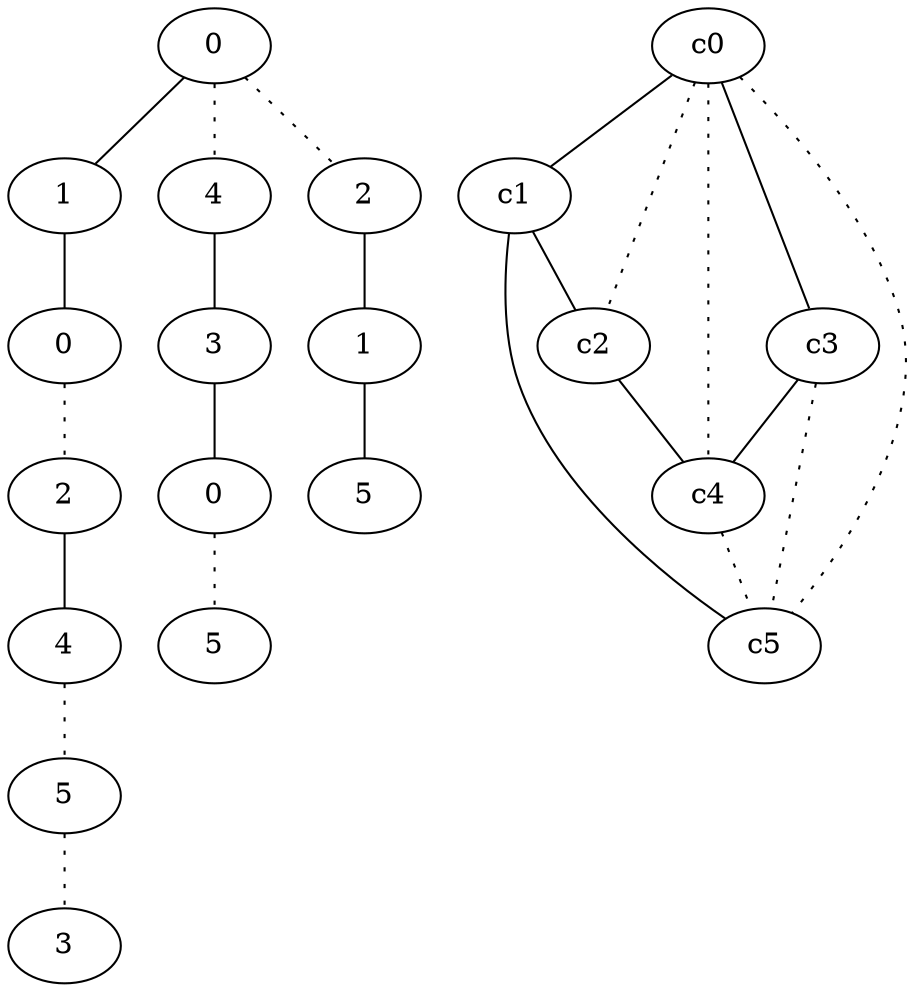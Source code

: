 graph {
a0[label=0];
a1[label=1];
a2[label=0];
a3[label=2];
a4[label=4];
a5[label=5];
a6[label=3];
a7[label=4];
a8[label=3];
a9[label=0];
a10[label=5];
a11[label=2];
a12[label=1];
a13[label=5];
a0 -- a1;
a0 -- a7 [style=dotted];
a0 -- a11 [style=dotted];
a1 -- a2;
a2 -- a3 [style=dotted];
a3 -- a4;
a4 -- a5 [style=dotted];
a5 -- a6 [style=dotted];
a7 -- a8;
a8 -- a9;
a9 -- a10 [style=dotted];
a11 -- a12;
a12 -- a13;
c0 -- c1;
c0 -- c2 [style=dotted];
c0 -- c3;
c0 -- c4 [style=dotted];
c0 -- c5 [style=dotted];
c1 -- c2;
c1 -- c5;
c2 -- c4;
c3 -- c4;
c3 -- c5 [style=dotted];
c4 -- c5 [style=dotted];
}
